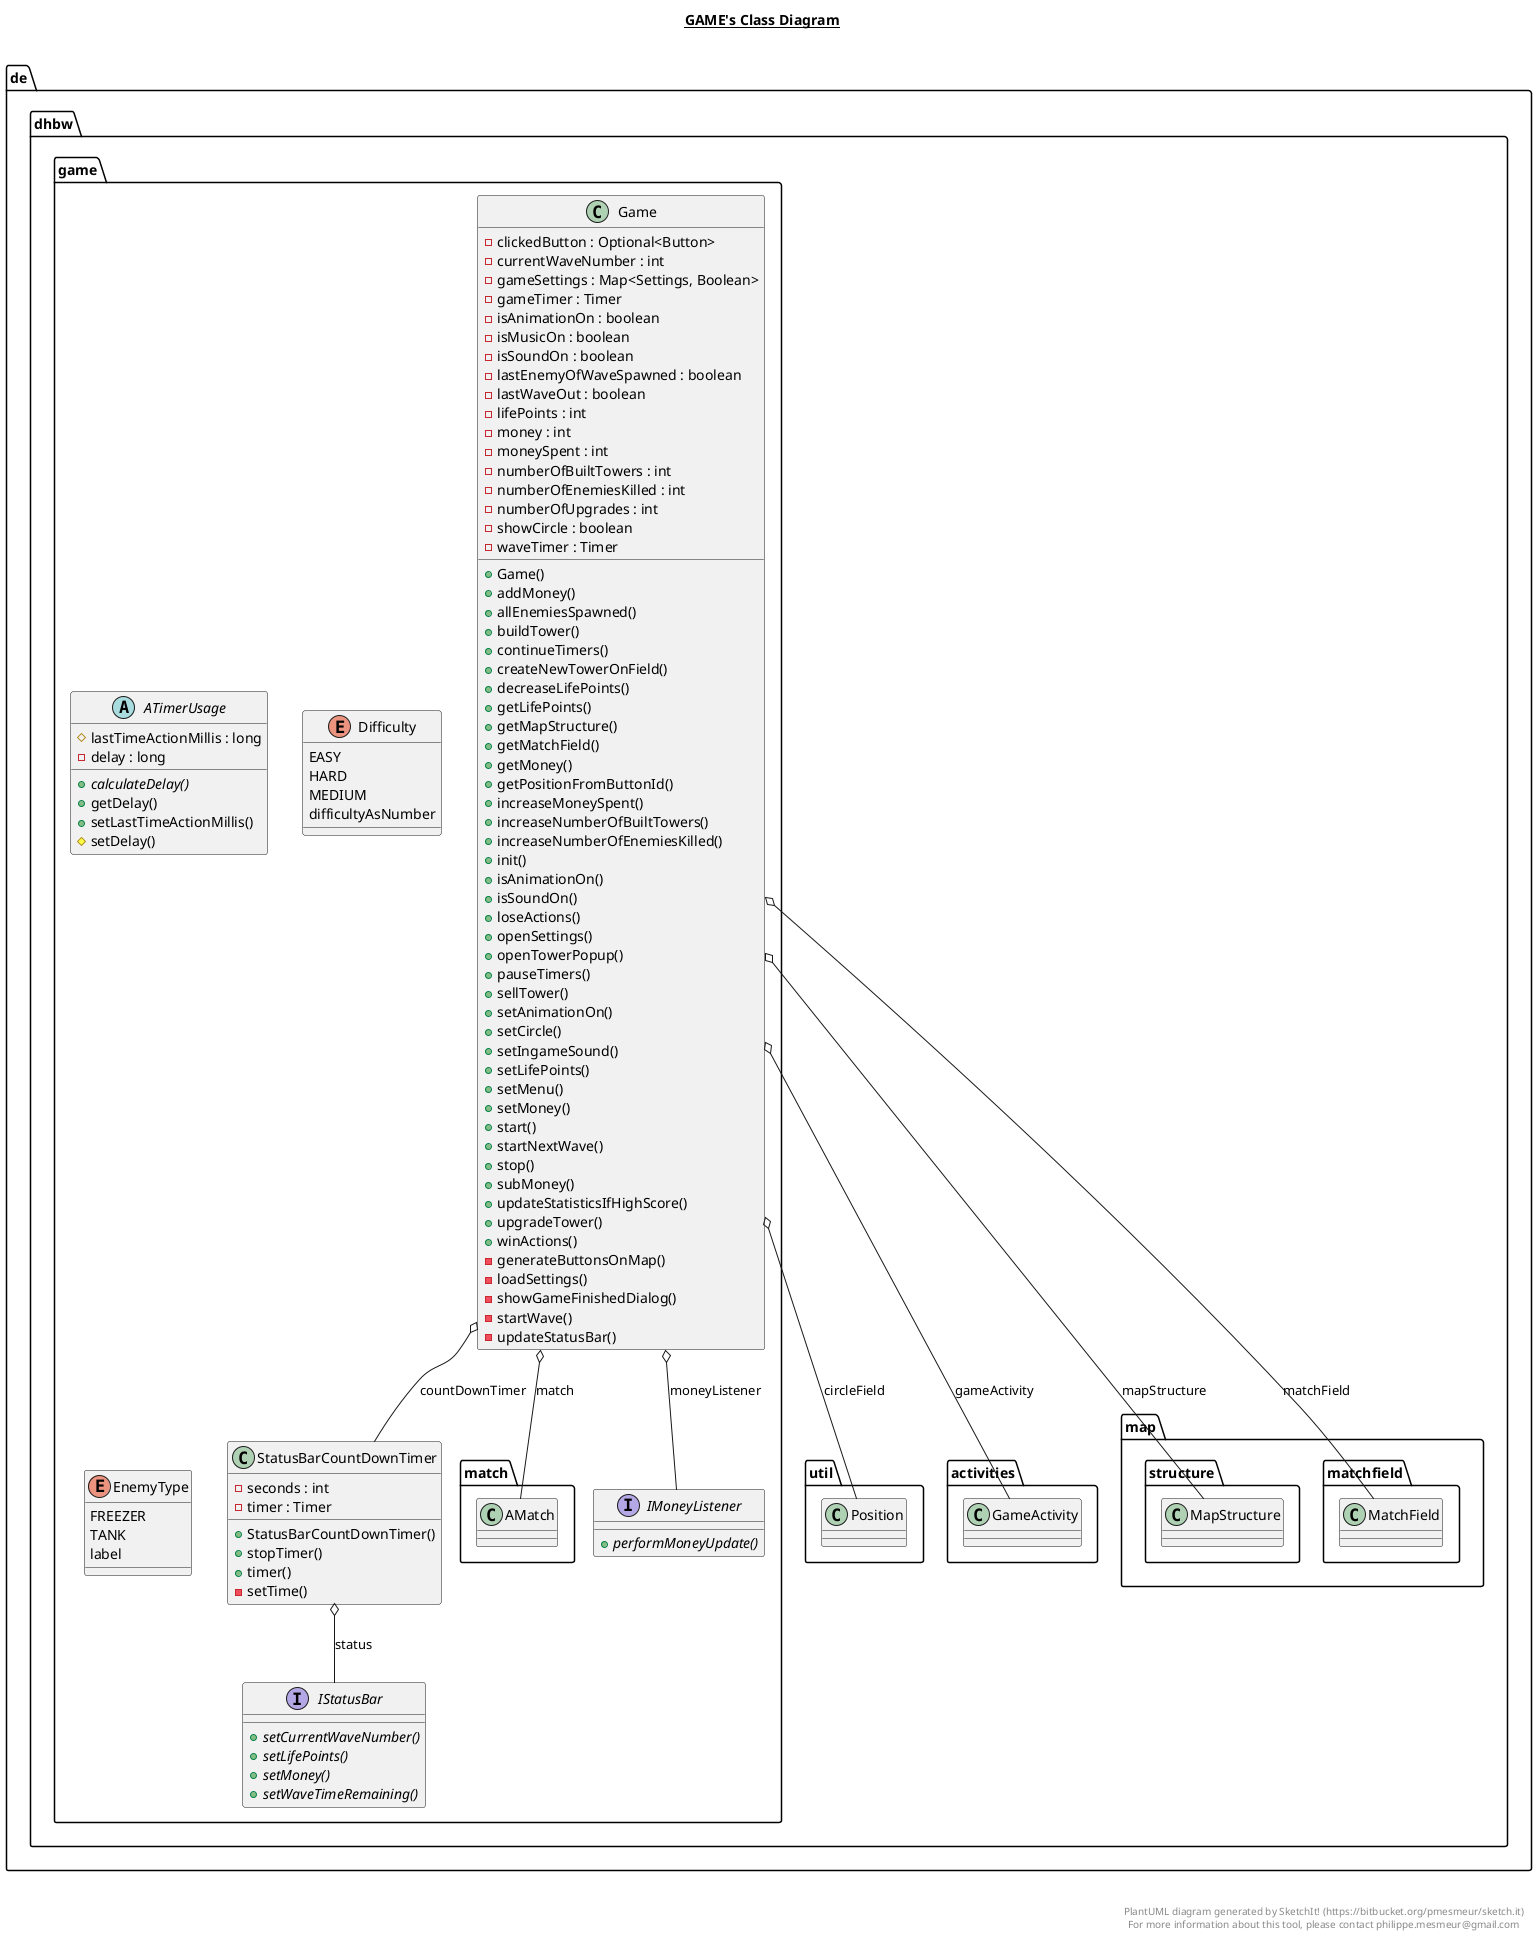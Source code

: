 @startuml

title __GAME's Class Diagram__\n

  namespace de.dhbw {
    namespace game {
      abstract class de.dhbw.game.ATimerUsage {
          # lastTimeActionMillis : long
          - delay : long
          {abstract} + calculateDelay()
          + getDelay()
          + setLastTimeActionMillis()
          # setDelay()
      }
    }
  }
  

  namespace de.dhbw {
    namespace game {
      enum Difficulty {
        EASY
        HARD
        MEDIUM
        difficultyAsNumber
      }
    }
  }
  

  namespace de.dhbw {
    namespace game {
      enum EnemyType {
        FREEZER
        TANK
        label
      }
    }
  }
  

  namespace de.dhbw {
    namespace game {
      class de.dhbw.game.Game {
          - clickedButton : Optional<Button>
          - currentWaveNumber : int
          - gameSettings : Map<Settings, Boolean>
          - gameTimer : Timer
          - isAnimationOn : boolean
          - isMusicOn : boolean
          - isSoundOn : boolean
          - lastEnemyOfWaveSpawned : boolean
          - lastWaveOut : boolean
          - lifePoints : int
          - money : int
          - moneySpent : int
          - numberOfBuiltTowers : int
          - numberOfEnemiesKilled : int
          - numberOfUpgrades : int
          - showCircle : boolean
          - waveTimer : Timer
          + Game()
          + addMoney()
          + allEnemiesSpawned()
          + buildTower()
          + continueTimers()
          + createNewTowerOnField()
          + decreaseLifePoints()
          + getLifePoints()
          + getMapStructure()
          + getMatchField()
          + getMoney()
          + getPositionFromButtonId()
          + increaseMoneySpent()
          + increaseNumberOfBuiltTowers()
          + increaseNumberOfEnemiesKilled()
          + init()
          + isAnimationOn()
          + isSoundOn()
          + loseActions()
          + openSettings()
          + openTowerPopup()
          + pauseTimers()
          + sellTower()
          + setAnimationOn()
          + setCircle()
          + setIngameSound()
          + setLifePoints()
          + setMenu()
          + setMoney()
          + start()
          + startNextWave()
          + stop()
          + subMoney()
          + updateStatisticsIfHighScore()
          + upgradeTower()
          + winActions()
          - generateButtonsOnMap()
          - loadSettings()
          - showGameFinishedDialog()
          - startWave()
          - updateStatusBar()
      }
    }
  }
  

  namespace de.dhbw {
    namespace game {
      interface de.dhbw.game.IMoneyListener {
          {abstract} + performMoneyUpdate()
      }
    }
  }
  

  namespace de.dhbw {
    namespace game {
      interface de.dhbw.game.IStatusBar {
          {abstract} + setCurrentWaveNumber()
          {abstract} + setLifePoints()
          {abstract} + setMoney()
          {abstract} + setWaveTimeRemaining()
      }
    }
  }
  

  namespace de.dhbw {
    namespace game {
      class de.dhbw.game.StatusBarCountDownTimer {
          - seconds : int
          - timer : Timer
          + StatusBarCountDownTimer()
          + stopTimer()
          + timer()
          - setTime()
      }
    }
  }
  

  de.dhbw.game.Game o-- de.dhbw.util.Position : circleField
  de.dhbw.game.Game o-- de.dhbw.game.StatusBarCountDownTimer : countDownTimer
  de.dhbw.game.Game o-- de.dhbw.activities.GameActivity : gameActivity
  de.dhbw.game.Game o-- de.dhbw.map.structure.MapStructure : mapStructure
  de.dhbw.game.Game o-- de.dhbw.game.match.AMatch : match
  de.dhbw.game.Game o-- de.dhbw.map.matchfield.MatchField : matchField
  de.dhbw.game.Game o-- de.dhbw.game.IMoneyListener : moneyListener
  de.dhbw.game.StatusBarCountDownTimer o-- de.dhbw.game.IStatusBar : status


right footer


PlantUML diagram generated by SketchIt! (https://bitbucket.org/pmesmeur/sketch.it)
For more information about this tool, please contact philippe.mesmeur@gmail.com
endfooter

@enduml

